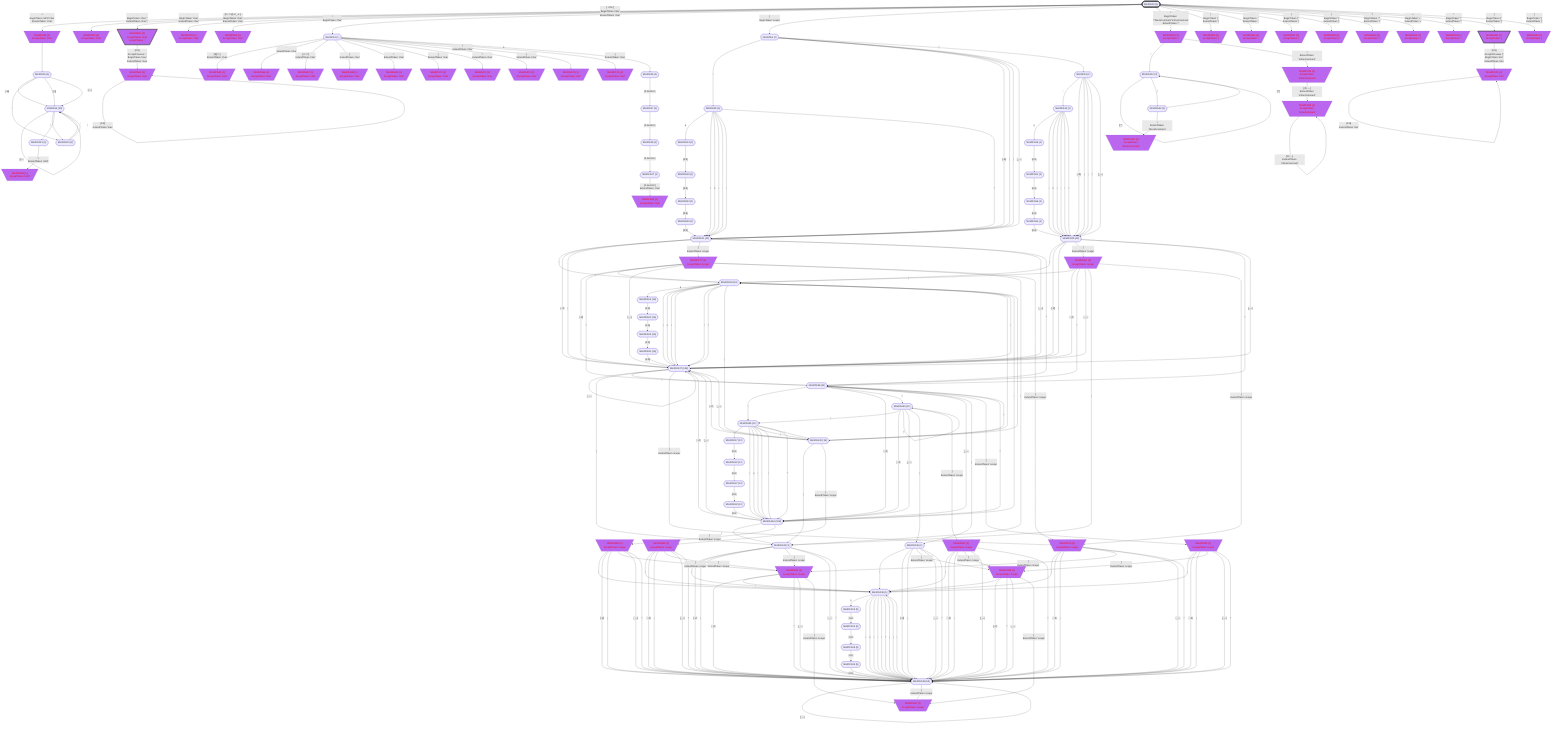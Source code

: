 flowchart
classDef c0001 color:#FF0000;
classDef c0010 stroke-dasharray: 10 10;
classDef c0011 stroke-dasharray: 10 10,color:#FF0000;
classDef c0100 fill:#BB66EE;
classDef c0101 fill:#BB66EE,color:#FF0000;
classDef c0110 fill:#BB66EE,stroke-dasharray: 10 10;
classDef c0111 fill:#BB66EE,stroke-dasharray: 10 10,color:#FF0000;
classDef c1000 stroke:#333,stroke-width:4px;
classDef c1001 stroke:#333,stroke-width:4px,color:#FF0000;
classDef c1010 stroke:#333,stroke-width:4px,stroke-dasharray: 10 10;
classDef c1011 stroke:#333,stroke-width:4px,stroke-dasharray: 10 10,color:#FF0000;
classDef c1100 stroke:#333,stroke-width:4px,fill:#BB66EE;
classDef c1101 stroke:#333,stroke-width:4px,fill:#BB66EE,color:#FF0000;
classDef c1110 stroke:#333,stroke-width:4px,fill:#BB66EE,stroke-dasharray: 10 10;
classDef c1111 stroke:#333,stroke-width:4px,fill:#BB66EE,stroke-dasharray: 10 10,color:#FF0000;
MiniDFA0_-1564488860(["MiniDFA0 {1}"])
class MiniDFA0_-1564488860 c1000;
MiniDFA49_842891237[\"MiniDFA49 {1}
AcceptToken 'char'"/]
class MiniDFA49_842891237 c0101;
MiniDFA50_814548685[\"MiniDFA50 {1}
AcceptToken 'char'"/]
class MiniDFA50_814548685 c0101;
MiniDFA51_-666701631[\"MiniDFA51 {1}
AcceptToken 'char'
AcceptToken ','"/]
class MiniDFA51_-666701631 c1101;
MiniDFA52_-1802278413[\"MiniDFA52 {1}
AcceptToken 'char'"/]
class MiniDFA52_-1802278413 c0101;
MiniDFA53_-1417941637[\"MiniDFA53 {1}
AcceptToken 'char'"/]
class MiniDFA53_-1417941637 c0101;
MiniDFA1_-1143441367(["MiniDFA1 {1}"])
MiniDFA2_-876023745(["MiniDFA2 {1}"])
MiniDFA54_-178898441[\"MiniDFA54 {1}
AcceptToken '/'"/]
class MiniDFA54_-178898441 c0101;
MiniDFA55_-53295593[\"MiniDFA55 {1}
AcceptToken '|'"/]
class MiniDFA55_-53295593 c0101;
MiniDFA56_102230035[\"MiniDFA56 {1}
AcceptToken '.'"/]
class MiniDFA56_102230035 c0101;
MiniDFA57_-1957851114[\"MiniDFA57 {1}
AcceptToken '('"/]
class MiniDFA57_-1957851114 c0101;
MiniDFA58_-251135183[\"MiniDFA58 {1}
AcceptToken ')'"/]
class MiniDFA58_-251135183 c0101;
MiniDFA59_1142738461[\"MiniDFA59 {1}
AcceptToken '?'"/]
class MiniDFA59_1142738461 c0101;
MiniDFA60_-1726969193[\"MiniDFA60 {1}
AcceptToken '+'"/]
class MiniDFA60_-1726969193 c0101;
MiniDFA61_1161097274[\"MiniDFA61 {1}
AcceptToken '*'"/]
class MiniDFA61_1161097274 c0101;
MiniDFA62_-196471580[\"MiniDFA62 {1}
AcceptToken '{'"/]
class MiniDFA62_-196471580 c1101;
MiniDFA63_557822525[\"MiniDFA63 {1}
AcceptToken '}'"/]
class MiniDFA63_557822525 c0101;
MiniDFA5_-1379311917(["MiniDFA5 {1}"])
MiniDFA64_40643482[\"MiniDFA64 {1}
AcceptToken 'max'"/]
class MiniDFA64_40643482 c0101;
MiniDFA65_1347530852[\"MiniDFA65 {1}
AcceptToken 'char'"/]
class MiniDFA65_1347530852 c0101;
MiniDFA66_-439096252[\"MiniDFA66 {1}
AcceptToken 'char'"/]
class MiniDFA66_-439096252 c0101;
MiniDFA67_-1487789429[\"MiniDFA67 {1}
AcceptToken 'char'"/]
class MiniDFA67_-1487789429 c0101;
MiniDFA68_645736512[\"MiniDFA68 {1}
AcceptToken 'char'"/]
class MiniDFA68_645736512 c0101;
MiniDFA69_1919258854[\"MiniDFA69 {1}
AcceptToken 'char'"/]
class MiniDFA69_1919258854 c0101;
MiniDFA70_129301845[\"MiniDFA70 {1}
AcceptToken 'char'"/]
class MiniDFA70_129301845 c0101;
MiniDFA71_1089407220[\"MiniDFA71 {1}
AcceptToken 'char'"/]
class MiniDFA71_1089407220 c0101;
MiniDFA72_2041419561[\"MiniDFA72 {1}
AcceptToken 'char'"/]
class MiniDFA72_2041419561 c0101;
MiniDFA73_1816141216[\"MiniDFA73 {1}
AcceptToken 'char'"/]
class MiniDFA73_1816141216 c0101;
MiniDFA74_-1148125694[\"MiniDFA74 {1}
AcceptToken 'char'"/]
class MiniDFA74_-1148125694 c0101;
MiniDFA6_-792565095(["MiniDFA6 {1}"])
MiniDFA9_-78532286(["MiniDFA9 {1}"])
MiniDFA11_198887801(["MiniDFA11 {11}"])
MiniDFA3_58729091(["MiniDFA3 {1}"])
MiniDFA12_-1992620367(["MiniDFA12 {3}"])
MiniDFA75_1470957555[\"MiniDFA75 {1}
AcceptToken 'inlineComment'"/]
class MiniDFA75_1470957555 c0101;
MiniDFA76_1226199141[\"MiniDFA76 {1}
AcceptToken 'min'"/]
class MiniDFA76_1226199141 c0101;
MiniDFA4_1021904798(["MiniDFA4 {10}"])
MiniDFA13_869246909(["MiniDFA13 {2}"])
MiniDFA7_277898649(["MiniDFA7 {1}"])
MiniDFA14_1039538763(["MiniDFA14 {1}"])
MiniDFA34_-1704348727(["MiniDFA34 {16}"])
MiniDFA37_1904167125(["MiniDFA37 {146}"])
MiniDFA77_-1459210343[\"MiniDFA77 {1}
AcceptToken 'scope'"/]
class MiniDFA77_-1459210343 c0101;
MiniDFA38_-122822540(["MiniDFA38 {11}"])
MiniDFA10_203566083(["MiniDFA10 {1}"])
MiniDFA39_-918686378(["MiniDFA39 {12}"])
MiniDFA40_2012588334(["MiniDFA40 {1}"])
MiniDFA78_1449554407[\"MiniDFA78 {1}
AcceptToken 'inlineComment'"/]
class MiniDFA78_1449554407 c0101;
MiniDFA41_132891221(["MiniDFA41 {1}"])
MiniDFA8_-557777588(["MiniDFA8 {1}"])
MiniDFA19_-1578052732(["MiniDFA19 {1}"])
MiniDFA15_-849809986(["MiniDFA15 {16}"])
MiniDFA42_-921267714(["MiniDFA42 {16}"])
MiniDFA43_-565888129(["MiniDFA43 {3}"])
MiniDFA79_225943267[\"MiniDFA79 {1}
AcceptToken 'scope'"/]
class MiniDFA79_225943267 c0101;
MiniDFA35_-451589683(["MiniDFA35 {12}"])
MiniDFA44_1745763554(["MiniDFA44 {108}"])
MiniDFA45_160662095(["MiniDFA45 {12}"])
MiniDFA46_-582753307(["MiniDFA46 {2}"])
MiniDFA80_2146906246[\"MiniDFA80 {1}
AcceptToken 'scope'"/]
class MiniDFA80_2146906246 c0101;
MiniDFA16_-70014188(["MiniDFA16 {1}"])
MiniDFA81_-2040650432[\"MiniDFA81 {1}
AcceptToken 'scope'"/]
class MiniDFA81_-2040650432 c0101;
MiniDFA82_416312590[\"MiniDFA82 {1}
AcceptToken 'blockComment'"/]
class MiniDFA82_416312590 c0101;
MiniDFA83_42426882[\"MiniDFA83 {1}
AcceptToken 'refVt'"/]
class MiniDFA83_42426882 c0101;
MiniDFA47_1903133617(["MiniDFA47 {1}"])
MiniDFA24_-294812210(["MiniDFA24 {1}"])
MiniDFA20_-1171773440(["MiniDFA20 {16}"])
MiniDFA84_-780717701[\"MiniDFA84 {1}
AcceptToken 'scope'"/]
class MiniDFA84_-780717701 c0101;
MiniDFA36_959556427(["MiniDFA36 {5}"])
MiniDFA48_-348829668(["MiniDFA48 {54}"])
MiniDFA85_223547861[\"MiniDFA85 {1}
AcceptToken 'scope'"/]
class MiniDFA85_223547861 c0101;
MiniDFA17_-1355077629(["MiniDFA17 {12}"])
MiniDFA86_-864200611[\"MiniDFA86 {1}
AcceptToken 'scope'"/]
class MiniDFA86_-864200611 c0101;
MiniDFA87_1405914729[\"MiniDFA87 {1}
AcceptToken 'scope'"/]
class MiniDFA87_1405914729 c0101;
MiniDFA88_-1842715272[\"MiniDFA88 {1}
AcceptToken 'scope'"/]
class MiniDFA88_-1842715272 c0101;
MiniDFA21_-1804639411(["MiniDFA21 {1}"])
MiniDFA89_2058828144[\"MiniDFA89 {1}
AcceptToken 'char'"/]
class MiniDFA89_2058828144 c0101;
MiniDFA29_977233616(["MiniDFA29 {1}"])
MiniDFA25_-635781597(["MiniDFA25 {16}"])
MiniDFA18_-503155464(["MiniDFA18 {5}"])
MiniDFA90_1906253955[\"MiniDFA90 {1}
AcceptToken 'scope'"/]
class MiniDFA90_1906253955 c0101;
MiniDFA22_1696834914(["MiniDFA22 {12}"])
MiniDFA26_1043414290(["MiniDFA26 {1}"])
MiniDFA30_-922968907(["MiniDFA30 {16}"])
MiniDFA23_173596888(["MiniDFA23 {5}"])
MiniDFA27_-437079166(["MiniDFA27 {12}"])
MiniDFA31_1410309543(["MiniDFA31 {1}"])
MiniDFA28_609486508(["MiniDFA28 {5}"])
MiniDFA32_787943428(["MiniDFA32 {12}"])
MiniDFA33_-1754604030(["MiniDFA33 {5}"])
MiniDFA0_-1564488860 -->|"<
BeginToken 'refVt''char'
ExtendToken 'char'"|MiniDFA49_842891237
MiniDFA0_-1564488860 -->|"[#32;-#35;%-']
BeginToken 'char'
ExtendToken 'char'"|MiniDFA50_814548685
MiniDFA0_-1564488860 -->|",
BeginToken 'char'','
ExtendToken 'char'','"|MiniDFA51_-666701631
MiniDFA0_-1564488860 -->|"-
BeginToken 'char'
ExtendToken 'char'"|MiniDFA52_-1802278413
MiniDFA0_-1564488860 -->|"[0-;=>@-Z_-z~]
BeginToken 'char'
ExtendToken 'char'"|MiniDFA53_-1417941637
MiniDFA0_-1564488860 -->|"#92;
BeginToken 'char'"|MiniDFA1_-1143441367
MiniDFA0_-1564488860 -->|"[
BeginToken 'scope'"|MiniDFA2_-876023745
MiniDFA0_-1564488860 -->|"/
BeginToken '/''blockComment''inlineComment'
ExtendToken '/'"|MiniDFA54_-178898441
MiniDFA0_-1564488860 -->|"|
BeginToken '|'
ExtendToken '|'"|MiniDFA55_-53295593
MiniDFA0_-1564488860 -->|".
BeginToken '.'
ExtendToken '.'"|MiniDFA56_102230035
MiniDFA0_-1564488860 -->|"(
BeginToken '('
ExtendToken '('"|MiniDFA57_-1957851114
MiniDFA0_-1564488860 -->|")
BeginToken ')'
ExtendToken ')'"|MiniDFA58_-251135183
MiniDFA0_-1564488860 -->|"?
BeginToken '?'
ExtendToken '?'"|MiniDFA59_1142738461
MiniDFA0_-1564488860 -->|"+
BeginToken '+'
ExtendToken '+'"|MiniDFA60_-1726969193
MiniDFA0_-1564488860 -->|"*
BeginToken '*'
ExtendToken '*'"|MiniDFA61_1161097274
MiniDFA0_-1564488860 -->|"{
BeginToken '{'
ExtendToken '{'"|MiniDFA62_-196471580
MiniDFA0_-1564488860 -->|"}
BeginToken '}'
ExtendToken '}'"|MiniDFA63_557822525
MiniDFA49_842891237 -->|"'"|MiniDFA5_-1379311917
MiniDFA51_-666701631 -->|"[0-9]
AcceptPrevious ','
BeginToken 'max'
ExtendToken 'max'"|MiniDFA64_40643482
MiniDFA1_-1143441367 -->|"[$()*+]
ExtendToken 'char'"|MiniDFA65_1347530852
MiniDFA1_-1143441367 -->|"-
ExtendToken 'char'"|MiniDFA66_-439096252
MiniDFA1_-1143441367 -->|"[./<>?]
ExtendToken 'char'"|MiniDFA67_-1487789429
MiniDFA1_-1143441367 -->|"[
ExtendToken 'char'"|MiniDFA68_645736512
MiniDFA1_-1143441367 -->|"#92;
ExtendToken 'char'"|MiniDFA69_1919258854
MiniDFA1_-1143441367 -->|"]
ExtendToken 'char'"|MiniDFA70_129301845
MiniDFA1_-1143441367 -->|"^
ExtendToken 'char'"|MiniDFA71_1089407220
MiniDFA1_-1143441367 -->|"{
ExtendToken 'char'"|MiniDFA72_2041419561
MiniDFA1_-1143441367 -->|"|
ExtendToken 'char'"|MiniDFA73_1816141216
MiniDFA1_-1143441367 -->|"}
ExtendToken 'char'"|MiniDFA74_-1148125694
MiniDFA1_-1143441367 -->|"u"|MiniDFA6_-792565095
MiniDFA2_-876023745 -->|"#92;"|MiniDFA9_-78532286
MiniDFA2_-876023745 -->|"[#32;-Z]"|MiniDFA11_198887801
MiniDFA2_-876023745 -->|"["|MiniDFA11_198887801
MiniDFA2_-876023745 -->|"]"|MiniDFA11_198887801
MiniDFA2_-876023745 -->|"[_-~]"|MiniDFA11_198887801
MiniDFA2_-876023745 -->|"^"|MiniDFA3_58729091
MiniDFA54_-178898441 -->|"*"|MiniDFA12_-1992620367
MiniDFA54_-178898441 -->|"/
ExtendToken 'inlineComment'"|MiniDFA75_1470957555
MiniDFA62_-196471580 -->|"[0-9]
AcceptPrevious '{'
BeginToken 'min'
ExtendToken 'min'"|MiniDFA76_1226199141
MiniDFA5_-1379311917 -->|"[#32;-&]"|MiniDFA4_1021904798
MiniDFA5_-1379311917 -->|"#92;"|MiniDFA13_869246909
MiniDFA5_-1379311917 -->|"[(-[]"|MiniDFA4_1021904798
MiniDFA5_-1379311917 -->|"[]-~]"|MiniDFA4_1021904798
MiniDFA64_40643482 -->|"[0-9]
ExtendToken 'max'"|MiniDFA64_40643482
MiniDFA6_-792565095 -->|"[0-9a-fA-F]"|MiniDFA7_277898649
MiniDFA9_-78532286 -->|"u"|MiniDFA14_1039538763
MiniDFA9_-78532286 -->|"t"|MiniDFA11_198887801
MiniDFA9_-78532286 -->|"n"|MiniDFA11_198887801
MiniDFA9_-78532286 -->|"r"|MiniDFA11_198887801
MiniDFA9_-78532286 -->|"-"|MiniDFA11_198887801
MiniDFA9_-78532286 -->|"#92;"|MiniDFA11_198887801
MiniDFA9_-78532286 -->|"^"|MiniDFA11_198887801
MiniDFA11_198887801 -->|"#92;"|MiniDFA34_-1704348727
MiniDFA11_198887801 -->|"[#32;-Z]"|MiniDFA37_1904167125
MiniDFA11_198887801 -->|"["|MiniDFA37_1904167125
MiniDFA11_198887801 -->|"]
ExtendToken 'scope'"|MiniDFA77_-1459210343
MiniDFA11_198887801 -->|"[_-~]"|MiniDFA37_1904167125
MiniDFA11_198887801 -->|"^"|MiniDFA38_-122822540
MiniDFA3_58729091 -->|"#92;"|MiniDFA10_203566083
MiniDFA3_58729091 -->|"[#32;-Z]"|MiniDFA39_-918686378
MiniDFA3_58729091 -->|"["|MiniDFA39_-918686378
MiniDFA3_58729091 -->|"]"|MiniDFA39_-918686378
MiniDFA3_58729091 -->|"^"|MiniDFA39_-918686378
MiniDFA3_58729091 -->|"[_-~]"|MiniDFA39_-918686378
MiniDFA12_-1992620367 -->|"[^*]"|MiniDFA12_-1992620367
MiniDFA12_-1992620367 -->|"*"|MiniDFA40_2012588334
MiniDFA75_1470957555 -->|"[#92;t#92;r#32;-~]
ExtendToken 'inlineComment'"|MiniDFA78_1449554407
MiniDFA76_1226199141 -->|"[0-9]
ExtendToken 'min'"|MiniDFA76_1226199141
MiniDFA4_1021904798 -->|"[#32;-&]"|MiniDFA4_1021904798
MiniDFA4_1021904798 -->|"#92;"|MiniDFA13_869246909
MiniDFA4_1021904798 -->|"[(-[]"|MiniDFA4_1021904798
MiniDFA4_1021904798 -->|"[]-~]"|MiniDFA4_1021904798
MiniDFA4_1021904798 -->|"'"|MiniDFA41_132891221
MiniDFA13_869246909 -->|"'"|MiniDFA4_1021904798
MiniDFA13_869246909 -->|"#92;"|MiniDFA4_1021904798
MiniDFA7_277898649 -->|"[0-9a-fA-F]"|MiniDFA8_-557777588
MiniDFA14_1039538763 -->|"[0-9]"|MiniDFA19_-1578052732
MiniDFA34_-1704348727 -->|"u"|MiniDFA15_-849809986
MiniDFA34_-1704348727 -->|"t"|MiniDFA37_1904167125
MiniDFA34_-1704348727 -->|"n"|MiniDFA37_1904167125
MiniDFA34_-1704348727 -->|"r"|MiniDFA37_1904167125
MiniDFA34_-1704348727 -->|"-"|MiniDFA37_1904167125
MiniDFA34_-1704348727 -->|"#92;"|MiniDFA37_1904167125
MiniDFA34_-1704348727 -->|"^"|MiniDFA37_1904167125
MiniDFA34_-1704348727 -->|"["|MiniDFA42_-921267714
MiniDFA34_-1704348727 -->|"]"|MiniDFA42_-921267714
MiniDFA37_1904167125 -->|"#92;"|MiniDFA34_-1704348727
MiniDFA37_1904167125 -->|"[#32;-Z]"|MiniDFA37_1904167125
MiniDFA37_1904167125 -->|"^"|MiniDFA38_-122822540
MiniDFA37_1904167125 -->|"[_-~]"|MiniDFA37_1904167125
MiniDFA37_1904167125 -->|"["|MiniDFA43_-565888129
MiniDFA37_1904167125 -->|"]
ExtendToken 'scope'"|MiniDFA79_225943267
MiniDFA77_-1459210343 -->|"#92;"|MiniDFA34_-1704348727
MiniDFA77_-1459210343 -->|"[#32;-Z]"|MiniDFA37_1904167125
MiniDFA77_-1459210343 -->|"^"|MiniDFA38_-122822540
MiniDFA77_-1459210343 -->|"[_-~]"|MiniDFA37_1904167125
MiniDFA77_-1459210343 -->|"["|MiniDFA43_-565888129
MiniDFA77_-1459210343 -->|"]
ExtendToken 'scope'"|MiniDFA79_225943267
MiniDFA38_-122822540 -->|"#92;"|MiniDFA35_-451589683
MiniDFA38_-122822540 -->|"[#32;-Z]"|MiniDFA44_1745763554
MiniDFA38_-122822540 -->|"^"|MiniDFA45_160662095
MiniDFA38_-122822540 -->|"[_-~]"|MiniDFA44_1745763554
MiniDFA38_-122822540 -->|"["|MiniDFA46_-582753307
MiniDFA38_-122822540 -->|"]
ExtendToken 'scope'"|MiniDFA80_2146906246
MiniDFA10_203566083 -->|"u"|MiniDFA16_-70014188
MiniDFA10_203566083 -->|"t"|MiniDFA39_-918686378
MiniDFA10_203566083 -->|"n"|MiniDFA39_-918686378
MiniDFA10_203566083 -->|"r"|MiniDFA39_-918686378
MiniDFA10_203566083 -->|"-"|MiniDFA39_-918686378
MiniDFA10_203566083 -->|"#92;"|MiniDFA39_-918686378
MiniDFA10_203566083 -->|"^"|MiniDFA39_-918686378
MiniDFA39_-918686378 -->|"#92;"|MiniDFA34_-1704348727
MiniDFA39_-918686378 -->|"[#32;-Z]"|MiniDFA37_1904167125
MiniDFA39_-918686378 -->|"["|MiniDFA37_1904167125
MiniDFA39_-918686378 -->|"]
ExtendToken 'scope'"|MiniDFA81_-2040650432
MiniDFA39_-918686378 -->|"^"|MiniDFA38_-122822540
MiniDFA39_-918686378 -->|"[_-~]"|MiniDFA37_1904167125
MiniDFA40_2012588334 -->|"[^/]"|MiniDFA12_-1992620367
MiniDFA40_2012588334 -->|"/
ExtendToken 'blockComment'"|MiniDFA82_416312590
MiniDFA78_1449554407 -->|"[#92;t#92;r#32;-~]
ExtendToken 'inlineComment'"|MiniDFA78_1449554407
MiniDFA41_132891221 -->|">
ExtendToken 'refVt'"|MiniDFA83_42426882
MiniDFA8_-557777588 -->|"[0-9a-fA-F]"|MiniDFA47_1903133617
MiniDFA19_-1578052732 -->|"[0-9]"|MiniDFA24_-294812210
MiniDFA15_-849809986 -->|"[0-9]"|MiniDFA20_-1171773440
MiniDFA42_-921267714 -->|"#92;"|MiniDFA34_-1704348727
MiniDFA42_-921267714 -->|"[#32;-Z]"|MiniDFA37_1904167125
MiniDFA42_-921267714 -->|"^"|MiniDFA38_-122822540
MiniDFA42_-921267714 -->|"[_-~]"|MiniDFA37_1904167125
MiniDFA42_-921267714 -->|"["|MiniDFA43_-565888129
MiniDFA42_-921267714 -->|"]
ExtendToken 'scope'"|MiniDFA84_-780717701
MiniDFA43_-565888129 -->|"#92;"|MiniDFA36_959556427
MiniDFA43_-565888129 -->|"[#32;-Z]"|MiniDFA48_-348829668
MiniDFA43_-565888129 -->|"["|MiniDFA48_-348829668
MiniDFA43_-565888129 -->|"]
ExtendToken 'scope'"|MiniDFA85_223547861
MiniDFA43_-565888129 -->|"[_-~]"|MiniDFA48_-348829668
MiniDFA43_-565888129 -->|"^"|MiniDFA48_-348829668
MiniDFA79_225943267 -->|"#92;"|MiniDFA36_959556427
MiniDFA79_225943267 -->|"[#32;-Z]"|MiniDFA48_-348829668
MiniDFA79_225943267 -->|"["|MiniDFA48_-348829668
MiniDFA79_225943267 -->|"]
ExtendToken 'scope'"|MiniDFA85_223547861
MiniDFA79_225943267 -->|"[_-~]"|MiniDFA48_-348829668
MiniDFA79_225943267 -->|"^"|MiniDFA48_-348829668
MiniDFA35_-451589683 -->|"u"|MiniDFA17_-1355077629
MiniDFA35_-451589683 -->|"t"|MiniDFA44_1745763554
MiniDFA35_-451589683 -->|"n"|MiniDFA44_1745763554
MiniDFA35_-451589683 -->|"r"|MiniDFA44_1745763554
MiniDFA35_-451589683 -->|"-"|MiniDFA44_1745763554
MiniDFA35_-451589683 -->|"["|MiniDFA42_-921267714
MiniDFA35_-451589683 -->|"#92;"|MiniDFA44_1745763554
MiniDFA35_-451589683 -->|"]"|MiniDFA42_-921267714
MiniDFA35_-451589683 -->|"^"|MiniDFA44_1745763554
MiniDFA44_1745763554 -->|"#92;"|MiniDFA34_-1704348727
MiniDFA44_1745763554 -->|"[#32;-Z]"|MiniDFA37_1904167125
MiniDFA44_1745763554 -->|"^"|MiniDFA38_-122822540
MiniDFA44_1745763554 -->|"[_-~]"|MiniDFA37_1904167125
MiniDFA44_1745763554 -->|"["|MiniDFA43_-565888129
MiniDFA44_1745763554 -->|"]
ExtendToken 'scope'"|MiniDFA86_-864200611
MiniDFA45_160662095 -->|"#92;"|MiniDFA35_-451589683
MiniDFA45_160662095 -->|"[#32;-Z]"|MiniDFA44_1745763554
MiniDFA45_160662095 -->|"^"|MiniDFA45_160662095
MiniDFA45_160662095 -->|"[_-~]"|MiniDFA44_1745763554
MiniDFA45_160662095 -->|"["|MiniDFA46_-582753307
MiniDFA45_160662095 -->|"]
ExtendToken 'scope'"|MiniDFA87_1405914729
MiniDFA46_-582753307 -->|"#92;"|MiniDFA36_959556427
MiniDFA46_-582753307 -->|"[#32;-Z]"|MiniDFA48_-348829668
MiniDFA46_-582753307 -->|"["|MiniDFA48_-348829668
MiniDFA46_-582753307 -->|"]
ExtendToken 'scope'"|MiniDFA88_-1842715272
MiniDFA46_-582753307 -->|"[_-~]"|MiniDFA48_-348829668
MiniDFA46_-582753307 -->|"^"|MiniDFA48_-348829668
MiniDFA80_2146906246 -->|"#92;"|MiniDFA36_959556427
MiniDFA80_2146906246 -->|"[#32;-Z]"|MiniDFA48_-348829668
MiniDFA80_2146906246 -->|"["|MiniDFA48_-348829668
MiniDFA80_2146906246 -->|"]
ExtendToken 'scope'"|MiniDFA88_-1842715272
MiniDFA80_2146906246 -->|"[_-~]"|MiniDFA48_-348829668
MiniDFA80_2146906246 -->|"^"|MiniDFA48_-348829668
MiniDFA16_-70014188 -->|"[0-9]"|MiniDFA21_-1804639411
MiniDFA81_-2040650432 -->|"#92;"|MiniDFA34_-1704348727
MiniDFA81_-2040650432 -->|"[#32;-Z]"|MiniDFA37_1904167125
MiniDFA81_-2040650432 -->|"^"|MiniDFA38_-122822540
MiniDFA81_-2040650432 -->|"[_-~]"|MiniDFA37_1904167125
MiniDFA81_-2040650432 -->|"["|MiniDFA43_-565888129
MiniDFA81_-2040650432 -->|"]
ExtendToken 'scope'"|MiniDFA79_225943267
MiniDFA47_1903133617 -->|"[0-9a-fA-F]
ExtendToken 'char'"|MiniDFA89_2058828144
MiniDFA24_-294812210 -->|"[0-9]"|MiniDFA29_977233616
MiniDFA20_-1171773440 -->|"[0-9]"|MiniDFA25_-635781597
MiniDFA84_-780717701 -->|"#92;"|MiniDFA36_959556427
MiniDFA84_-780717701 -->|"[#32;-Z]"|MiniDFA48_-348829668
MiniDFA84_-780717701 -->|"["|MiniDFA48_-348829668
MiniDFA84_-780717701 -->|"]
ExtendToken 'scope'"|MiniDFA85_223547861
MiniDFA84_-780717701 -->|"[_-~]"|MiniDFA48_-348829668
MiniDFA84_-780717701 -->|"^"|MiniDFA48_-348829668
MiniDFA36_959556427 -->|"u"|MiniDFA18_-503155464
MiniDFA36_959556427 -->|"t"|MiniDFA48_-348829668
MiniDFA36_959556427 -->|"n"|MiniDFA48_-348829668
MiniDFA36_959556427 -->|"r"|MiniDFA48_-348829668
MiniDFA36_959556427 -->|"-"|MiniDFA48_-348829668
MiniDFA36_959556427 -->|"#92;"|MiniDFA48_-348829668
MiniDFA36_959556427 -->|"^"|MiniDFA48_-348829668
MiniDFA36_959556427 -->|"["|MiniDFA48_-348829668
MiniDFA36_959556427 -->|"]"|MiniDFA48_-348829668
MiniDFA48_-348829668 -->|"#92;"|MiniDFA36_959556427
MiniDFA48_-348829668 -->|"[#32;-Z]"|MiniDFA48_-348829668
MiniDFA48_-348829668 -->|"^"|MiniDFA48_-348829668
MiniDFA48_-348829668 -->|"[_-~]"|MiniDFA48_-348829668
MiniDFA48_-348829668 -->|"]
ExtendToken 'scope'"|MiniDFA90_1906253955
MiniDFA85_223547861 -->|"#92;"|MiniDFA36_959556427
MiniDFA85_223547861 -->|"[#32;-Z]"|MiniDFA48_-348829668
MiniDFA85_223547861 -->|"^"|MiniDFA48_-348829668
MiniDFA85_223547861 -->|"[_-~]"|MiniDFA48_-348829668
MiniDFA85_223547861 -->|"]
ExtendToken 'scope'"|MiniDFA90_1906253955
MiniDFA17_-1355077629 -->|"[0-9]"|MiniDFA22_1696834914
MiniDFA86_-864200611 -->|"#92;"|MiniDFA36_959556427
MiniDFA86_-864200611 -->|"[#32;-Z]"|MiniDFA48_-348829668
MiniDFA86_-864200611 -->|"["|MiniDFA48_-348829668
MiniDFA86_-864200611 -->|"]
ExtendToken 'scope'"|MiniDFA85_223547861
MiniDFA86_-864200611 -->|"[_-~]"|MiniDFA48_-348829668
MiniDFA86_-864200611 -->|"^"|MiniDFA48_-348829668
MiniDFA87_1405914729 -->|"#92;"|MiniDFA36_959556427
MiniDFA87_1405914729 -->|"[#32;-Z]"|MiniDFA48_-348829668
MiniDFA87_1405914729 -->|"["|MiniDFA48_-348829668
MiniDFA87_1405914729 -->|"]
ExtendToken 'scope'"|MiniDFA88_-1842715272
MiniDFA87_1405914729 -->|"[_-~]"|MiniDFA48_-348829668
MiniDFA87_1405914729 -->|"^"|MiniDFA48_-348829668
MiniDFA88_-1842715272 -->|"#92;"|MiniDFA36_959556427
MiniDFA88_-1842715272 -->|"[#32;-Z]"|MiniDFA48_-348829668
MiniDFA88_-1842715272 -->|"^"|MiniDFA48_-348829668
MiniDFA88_-1842715272 -->|"[_-~]"|MiniDFA48_-348829668
MiniDFA88_-1842715272 -->|"]
ExtendToken 'scope'"|MiniDFA90_1906253955
MiniDFA21_-1804639411 -->|"[0-9]"|MiniDFA26_1043414290
MiniDFA29_977233616 -->|"[0-9]"|MiniDFA11_198887801
MiniDFA25_-635781597 -->|"[0-9]"|MiniDFA30_-922968907
MiniDFA18_-503155464 -->|"[0-9]"|MiniDFA23_173596888
MiniDFA22_1696834914 -->|"[0-9]"|MiniDFA27_-437079166
MiniDFA26_1043414290 -->|"[0-9]"|MiniDFA31_1410309543
MiniDFA30_-922968907 -->|"[0-9]"|MiniDFA37_1904167125
MiniDFA23_173596888 -->|"[0-9]"|MiniDFA28_609486508
MiniDFA27_-437079166 -->|"[0-9]"|MiniDFA32_787943428
MiniDFA31_1410309543 -->|"[0-9]"|MiniDFA39_-918686378
MiniDFA28_609486508 -->|"[0-9]"|MiniDFA33_-1754604030
MiniDFA32_787943428 -->|"[0-9]"|MiniDFA44_1745763554
MiniDFA33_-1754604030 -->|"[0-9]"|MiniDFA48_-348829668